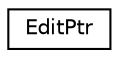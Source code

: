 digraph "Graphical Class Hierarchy"
{
 // INTERACTIVE_SVG=YES
 // LATEX_PDF_SIZE
  edge [fontname="Helvetica",fontsize="10",labelfontname="Helvetica",labelfontsize="10"];
  node [fontname="Helvetica",fontsize="10",shape=record];
  rankdir="LR";
  Node0 [label="EditPtr",height=0.2,width=0.4,color="black", fillcolor="white", style="filled",URL="$struct_edit_ptr.html",tooltip=" "];
}
